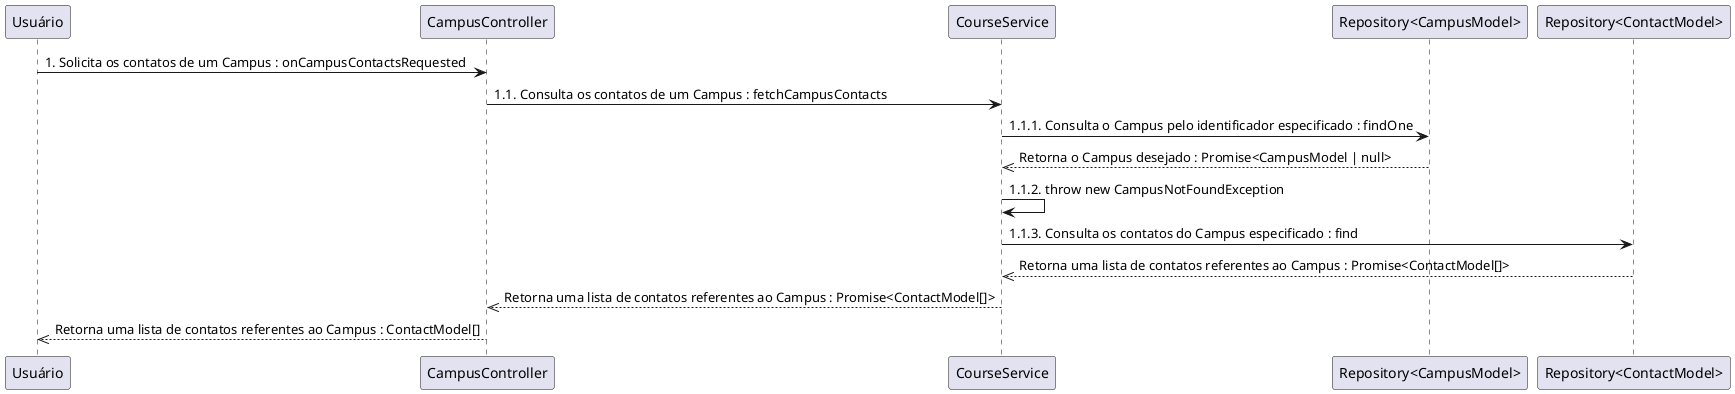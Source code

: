 
@startuml

participant "Usuário"
participant "CampusController"
participant "CourseService"
participant "Repository<CampusModel>"
participant "Repository<ContactModel>"

"Usuário" -> "CampusController" : 1. Solicita os contatos de um Campus : onCampusContactsRequested
"CampusController" -> "CourseService" : 1.1. Consulta os contatos de um Campus : fetchCampusContacts
"CourseService" -> "Repository<CampusModel>" : 1.1.1. Consulta o Campus pelo identificador especificado : findOne
"Repository<CampusModel>" -->> "CourseService" : Retorna o Campus desejado : Promise<CampusModel | null>
"CourseService" -> "CourseService" : 1.1.2. throw new CampusNotFoundException
"CourseService" -> "Repository<ContactModel>" : 1.1.3. Consulta os contatos do Campus especificado : find
"Repository<ContactModel>" -->> "CourseService" : Retorna uma lista de contatos referentes ao Campus : Promise<ContactModel[]>
"CourseService" -->> "CampusController" : Retorna uma lista de contatos referentes ao Campus : Promise<ContactModel[]>
"CampusController" -->> "Usuário" : Retorna uma lista de contatos referentes ao Campus : ContactModel[]

@enduml
